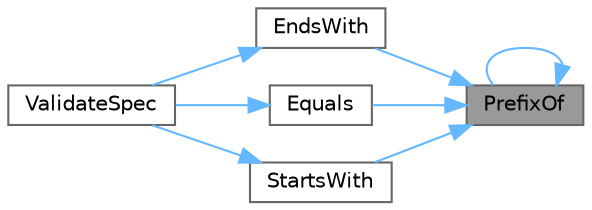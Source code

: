 digraph "PrefixOf"
{
 // LATEX_PDF_SIZE
  bgcolor="transparent";
  edge [fontname=Helvetica,fontsize=10,labelfontname=Helvetica,labelfontsize=10];
  node [fontname=Helvetica,fontsize=10,shape=box,height=0.2,width=0.4];
  rankdir="RL";
  Node1 [id="Node000001",label="PrefixOf",height=0.2,width=0.4,color="gray40", fillcolor="grey60", style="filled", fontcolor="black",tooltip=" "];
  Node1 -> Node2 [id="edge1_Node000001_Node000002",dir="back",color="steelblue1",style="solid",tooltip=" "];
  Node2 [id="Node000002",label="EndsWith",height=0.2,width=0.4,color="grey40", fillcolor="white", style="filled",URL="$namespacetesting_1_1internal.html#a3bb67a8c40222daf6b89e045f64829f9",tooltip=" "];
  Node2 -> Node3 [id="edge2_Node000002_Node000003",dir="back",color="steelblue1",style="solid",tooltip=" "];
  Node3 [id="Node000003",label="ValidateSpec",height=0.2,width=0.4,color="grey40", fillcolor="white", style="filled",URL="$namespacetesting_1_1internal.html#affc7ef2ad121749a720fec471a99c01c",tooltip=" "];
  Node1 -> Node4 [id="edge3_Node000001_Node000004",dir="back",color="steelblue1",style="solid",tooltip=" "];
  Node4 [id="Node000004",label="Equals",height=0.2,width=0.4,color="grey40", fillcolor="white", style="filled",URL="$namespacetesting_1_1internal.html#a288cb0be028670674b171fbbecbcb638",tooltip=" "];
  Node4 -> Node3 [id="edge4_Node000004_Node000003",dir="back",color="steelblue1",style="solid",tooltip=" "];
  Node1 -> Node1 [id="edge5_Node000001_Node000001",dir="back",color="steelblue1",style="solid",tooltip=" "];
  Node1 -> Node5 [id="edge6_Node000001_Node000005",dir="back",color="steelblue1",style="solid",tooltip=" "];
  Node5 [id="Node000005",label="StartsWith",height=0.2,width=0.4,color="grey40", fillcolor="white", style="filled",URL="$namespacetesting_1_1internal.html#a624408316d92ffcb46c587bf4e701edf",tooltip=" "];
  Node5 -> Node3 [id="edge7_Node000005_Node000003",dir="back",color="steelblue1",style="solid",tooltip=" "];
}
